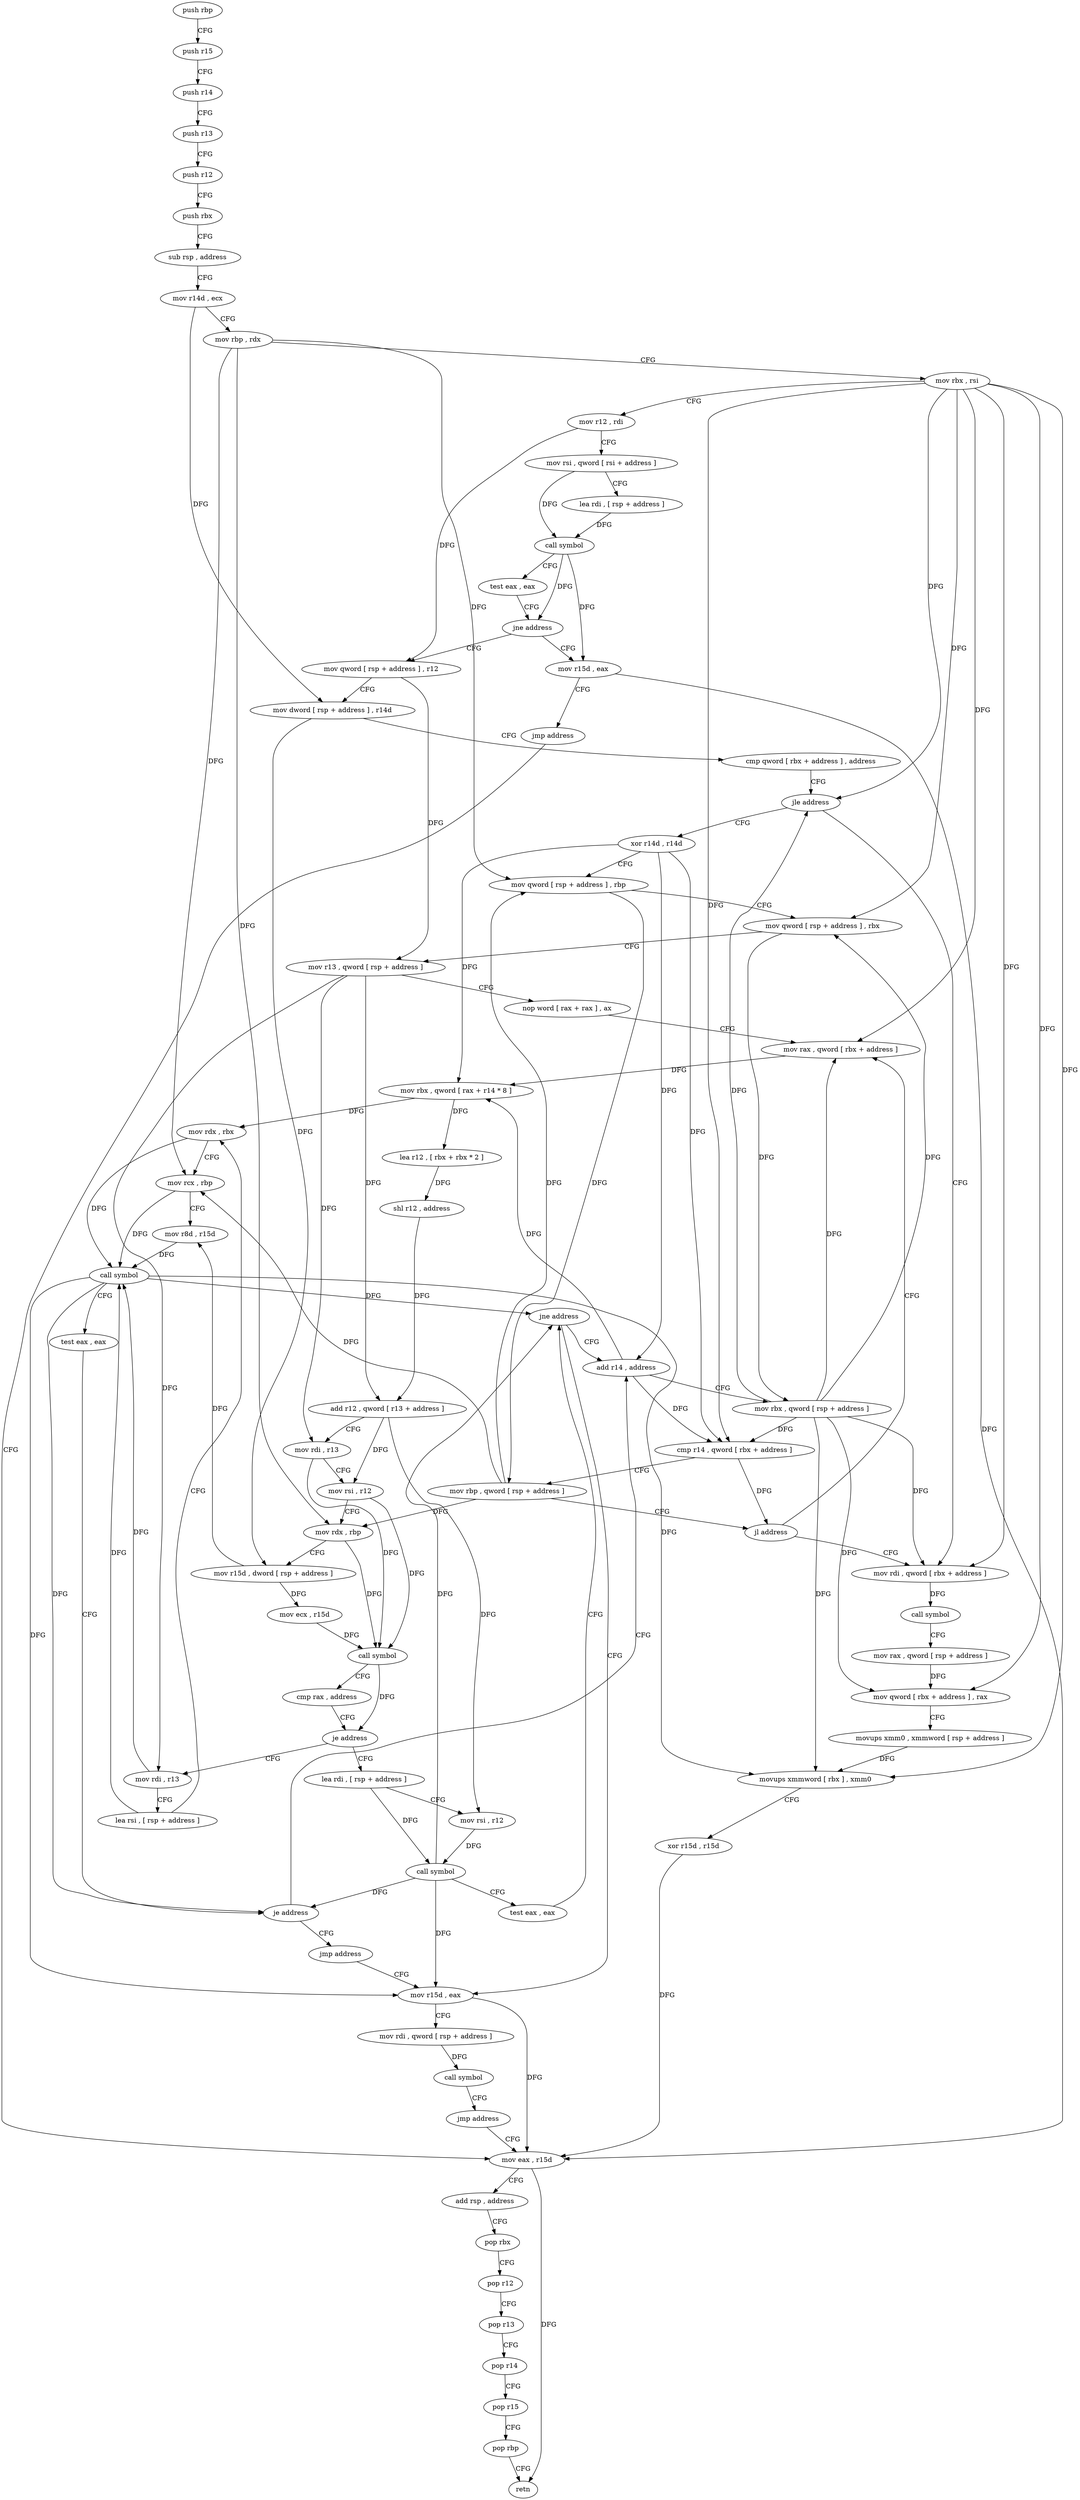 digraph "func" {
"4253248" [label = "push rbp" ]
"4253249" [label = "push r15" ]
"4253251" [label = "push r14" ]
"4253253" [label = "push r13" ]
"4253255" [label = "push r12" ]
"4253257" [label = "push rbx" ]
"4253258" [label = "sub rsp , address" ]
"4253262" [label = "mov r14d , ecx" ]
"4253265" [label = "mov rbp , rdx" ]
"4253268" [label = "mov rbx , rsi" ]
"4253271" [label = "mov r12 , rdi" ]
"4253274" [label = "mov rsi , qword [ rsi + address ]" ]
"4253278" [label = "lea rdi , [ rsp + address ]" ]
"4253283" [label = "call symbol" ]
"4253288" [label = "test eax , eax" ]
"4253290" [label = "jne address" ]
"4253523" [label = "mov r15d , eax" ]
"4253296" [label = "mov qword [ rsp + address ] , r12" ]
"4253526" [label = "jmp address" ]
"4253490" [label = "mov eax , r15d" ]
"4253301" [label = "mov dword [ rsp + address ] , r14d" ]
"4253306" [label = "cmp qword [ rbx + address ] , address" ]
"4253311" [label = "jle address" ]
"4253461" [label = "mov rdi , qword [ rbx + address ]" ]
"4253317" [label = "xor r14d , r14d" ]
"4253493" [label = "add rsp , address" ]
"4253497" [label = "pop rbx" ]
"4253498" [label = "pop r12" ]
"4253500" [label = "pop r13" ]
"4253502" [label = "pop r14" ]
"4253504" [label = "pop r15" ]
"4253506" [label = "pop rbp" ]
"4253507" [label = "retn" ]
"4253465" [label = "call symbol" ]
"4253470" [label = "mov rax , qword [ rsp + address ]" ]
"4253475" [label = "mov qword [ rbx + address ] , rax" ]
"4253479" [label = "movups xmm0 , xmmword [ rsp + address ]" ]
"4253484" [label = "movups xmmword [ rbx ] , xmm0" ]
"4253487" [label = "xor r15d , r15d" ]
"4253320" [label = "mov qword [ rsp + address ] , rbp" ]
"4253325" [label = "mov qword [ rsp + address ] , rbx" ]
"4253330" [label = "mov r13 , qword [ rsp + address ]" ]
"4253335" [label = "nop word [ rax + rax ] , ax" ]
"4253344" [label = "mov rax , qword [ rbx + address ]" ]
"4253424" [label = "lea rdi , [ rsp + address ]" ]
"4253429" [label = "mov rsi , r12" ]
"4253432" [label = "call symbol" ]
"4253437" [label = "test eax , eax" ]
"4253439" [label = "jne address" ]
"4253508" [label = "mov r15d , eax" ]
"4253441" [label = "add r14 , address" ]
"4253392" [label = "mov rdi , r13" ]
"4253395" [label = "lea rsi , [ rsp + address ]" ]
"4253400" [label = "mov rdx , rbx" ]
"4253403" [label = "mov rcx , rbp" ]
"4253406" [label = "mov r8d , r15d" ]
"4253409" [label = "call symbol" ]
"4253414" [label = "test eax , eax" ]
"4253416" [label = "je address" ]
"4253418" [label = "jmp address" ]
"4253511" [label = "mov rdi , qword [ rsp + address ]" ]
"4253516" [label = "call symbol" ]
"4253521" [label = "jmp address" ]
"4253445" [label = "mov rbx , qword [ rsp + address ]" ]
"4253450" [label = "cmp r14 , qword [ rbx + address ]" ]
"4253454" [label = "mov rbp , qword [ rsp + address ]" ]
"4253459" [label = "jl address" ]
"4253348" [label = "mov rbx , qword [ rax + r14 * 8 ]" ]
"4253352" [label = "lea r12 , [ rbx + rbx * 2 ]" ]
"4253356" [label = "shl r12 , address" ]
"4253360" [label = "add r12 , qword [ r13 + address ]" ]
"4253364" [label = "mov rdi , r13" ]
"4253367" [label = "mov rsi , r12" ]
"4253370" [label = "mov rdx , rbp" ]
"4253373" [label = "mov r15d , dword [ rsp + address ]" ]
"4253378" [label = "mov ecx , r15d" ]
"4253381" [label = "call symbol" ]
"4253386" [label = "cmp rax , address" ]
"4253390" [label = "je address" ]
"4253248" -> "4253249" [ label = "CFG" ]
"4253249" -> "4253251" [ label = "CFG" ]
"4253251" -> "4253253" [ label = "CFG" ]
"4253253" -> "4253255" [ label = "CFG" ]
"4253255" -> "4253257" [ label = "CFG" ]
"4253257" -> "4253258" [ label = "CFG" ]
"4253258" -> "4253262" [ label = "CFG" ]
"4253262" -> "4253265" [ label = "CFG" ]
"4253262" -> "4253301" [ label = "DFG" ]
"4253265" -> "4253268" [ label = "CFG" ]
"4253265" -> "4253320" [ label = "DFG" ]
"4253265" -> "4253370" [ label = "DFG" ]
"4253265" -> "4253403" [ label = "DFG" ]
"4253268" -> "4253271" [ label = "CFG" ]
"4253268" -> "4253311" [ label = "DFG" ]
"4253268" -> "4253461" [ label = "DFG" ]
"4253268" -> "4253475" [ label = "DFG" ]
"4253268" -> "4253484" [ label = "DFG" ]
"4253268" -> "4253325" [ label = "DFG" ]
"4253268" -> "4253344" [ label = "DFG" ]
"4253268" -> "4253450" [ label = "DFG" ]
"4253271" -> "4253274" [ label = "CFG" ]
"4253271" -> "4253296" [ label = "DFG" ]
"4253274" -> "4253278" [ label = "CFG" ]
"4253274" -> "4253283" [ label = "DFG" ]
"4253278" -> "4253283" [ label = "DFG" ]
"4253283" -> "4253288" [ label = "CFG" ]
"4253283" -> "4253290" [ label = "DFG" ]
"4253283" -> "4253523" [ label = "DFG" ]
"4253288" -> "4253290" [ label = "CFG" ]
"4253290" -> "4253523" [ label = "CFG" ]
"4253290" -> "4253296" [ label = "CFG" ]
"4253523" -> "4253526" [ label = "CFG" ]
"4253523" -> "4253490" [ label = "DFG" ]
"4253296" -> "4253301" [ label = "CFG" ]
"4253296" -> "4253330" [ label = "DFG" ]
"4253526" -> "4253490" [ label = "CFG" ]
"4253490" -> "4253493" [ label = "CFG" ]
"4253490" -> "4253507" [ label = "DFG" ]
"4253301" -> "4253306" [ label = "CFG" ]
"4253301" -> "4253373" [ label = "DFG" ]
"4253306" -> "4253311" [ label = "CFG" ]
"4253311" -> "4253461" [ label = "CFG" ]
"4253311" -> "4253317" [ label = "CFG" ]
"4253461" -> "4253465" [ label = "DFG" ]
"4253317" -> "4253320" [ label = "CFG" ]
"4253317" -> "4253348" [ label = "DFG" ]
"4253317" -> "4253441" [ label = "DFG" ]
"4253317" -> "4253450" [ label = "DFG" ]
"4253493" -> "4253497" [ label = "CFG" ]
"4253497" -> "4253498" [ label = "CFG" ]
"4253498" -> "4253500" [ label = "CFG" ]
"4253500" -> "4253502" [ label = "CFG" ]
"4253502" -> "4253504" [ label = "CFG" ]
"4253504" -> "4253506" [ label = "CFG" ]
"4253506" -> "4253507" [ label = "CFG" ]
"4253465" -> "4253470" [ label = "CFG" ]
"4253470" -> "4253475" [ label = "DFG" ]
"4253475" -> "4253479" [ label = "CFG" ]
"4253479" -> "4253484" [ label = "DFG" ]
"4253484" -> "4253487" [ label = "CFG" ]
"4253487" -> "4253490" [ label = "DFG" ]
"4253320" -> "4253325" [ label = "CFG" ]
"4253320" -> "4253454" [ label = "DFG" ]
"4253325" -> "4253330" [ label = "CFG" ]
"4253325" -> "4253445" [ label = "DFG" ]
"4253330" -> "4253335" [ label = "CFG" ]
"4253330" -> "4253360" [ label = "DFG" ]
"4253330" -> "4253364" [ label = "DFG" ]
"4253330" -> "4253392" [ label = "DFG" ]
"4253335" -> "4253344" [ label = "CFG" ]
"4253344" -> "4253348" [ label = "DFG" ]
"4253424" -> "4253429" [ label = "CFG" ]
"4253424" -> "4253432" [ label = "DFG" ]
"4253429" -> "4253432" [ label = "DFG" ]
"4253432" -> "4253437" [ label = "CFG" ]
"4253432" -> "4253439" [ label = "DFG" ]
"4253432" -> "4253416" [ label = "DFG" ]
"4253432" -> "4253508" [ label = "DFG" ]
"4253437" -> "4253439" [ label = "CFG" ]
"4253439" -> "4253508" [ label = "CFG" ]
"4253439" -> "4253441" [ label = "CFG" ]
"4253508" -> "4253511" [ label = "CFG" ]
"4253508" -> "4253490" [ label = "DFG" ]
"4253441" -> "4253445" [ label = "CFG" ]
"4253441" -> "4253348" [ label = "DFG" ]
"4253441" -> "4253450" [ label = "DFG" ]
"4253392" -> "4253395" [ label = "CFG" ]
"4253392" -> "4253409" [ label = "DFG" ]
"4253395" -> "4253400" [ label = "CFG" ]
"4253395" -> "4253409" [ label = "DFG" ]
"4253400" -> "4253403" [ label = "CFG" ]
"4253400" -> "4253409" [ label = "DFG" ]
"4253403" -> "4253406" [ label = "CFG" ]
"4253403" -> "4253409" [ label = "DFG" ]
"4253406" -> "4253409" [ label = "DFG" ]
"4253409" -> "4253414" [ label = "CFG" ]
"4253409" -> "4253484" [ label = "DFG" ]
"4253409" -> "4253439" [ label = "DFG" ]
"4253409" -> "4253416" [ label = "DFG" ]
"4253409" -> "4253508" [ label = "DFG" ]
"4253414" -> "4253416" [ label = "CFG" ]
"4253416" -> "4253441" [ label = "CFG" ]
"4253416" -> "4253418" [ label = "CFG" ]
"4253418" -> "4253508" [ label = "CFG" ]
"4253511" -> "4253516" [ label = "DFG" ]
"4253516" -> "4253521" [ label = "CFG" ]
"4253521" -> "4253490" [ label = "CFG" ]
"4253445" -> "4253450" [ label = "DFG" ]
"4253445" -> "4253311" [ label = "DFG" ]
"4253445" -> "4253461" [ label = "DFG" ]
"4253445" -> "4253325" [ label = "DFG" ]
"4253445" -> "4253344" [ label = "DFG" ]
"4253445" -> "4253475" [ label = "DFG" ]
"4253445" -> "4253484" [ label = "DFG" ]
"4253450" -> "4253454" [ label = "CFG" ]
"4253450" -> "4253459" [ label = "DFG" ]
"4253454" -> "4253459" [ label = "CFG" ]
"4253454" -> "4253320" [ label = "DFG" ]
"4253454" -> "4253370" [ label = "DFG" ]
"4253454" -> "4253403" [ label = "DFG" ]
"4253459" -> "4253344" [ label = "CFG" ]
"4253459" -> "4253461" [ label = "CFG" ]
"4253348" -> "4253352" [ label = "DFG" ]
"4253348" -> "4253400" [ label = "DFG" ]
"4253352" -> "4253356" [ label = "DFG" ]
"4253356" -> "4253360" [ label = "DFG" ]
"4253360" -> "4253364" [ label = "CFG" ]
"4253360" -> "4253367" [ label = "DFG" ]
"4253360" -> "4253429" [ label = "DFG" ]
"4253364" -> "4253367" [ label = "CFG" ]
"4253364" -> "4253381" [ label = "DFG" ]
"4253367" -> "4253370" [ label = "CFG" ]
"4253367" -> "4253381" [ label = "DFG" ]
"4253370" -> "4253373" [ label = "CFG" ]
"4253370" -> "4253381" [ label = "DFG" ]
"4253373" -> "4253378" [ label = "DFG" ]
"4253373" -> "4253406" [ label = "DFG" ]
"4253378" -> "4253381" [ label = "DFG" ]
"4253381" -> "4253386" [ label = "CFG" ]
"4253381" -> "4253390" [ label = "DFG" ]
"4253386" -> "4253390" [ label = "CFG" ]
"4253390" -> "4253424" [ label = "CFG" ]
"4253390" -> "4253392" [ label = "CFG" ]
}
